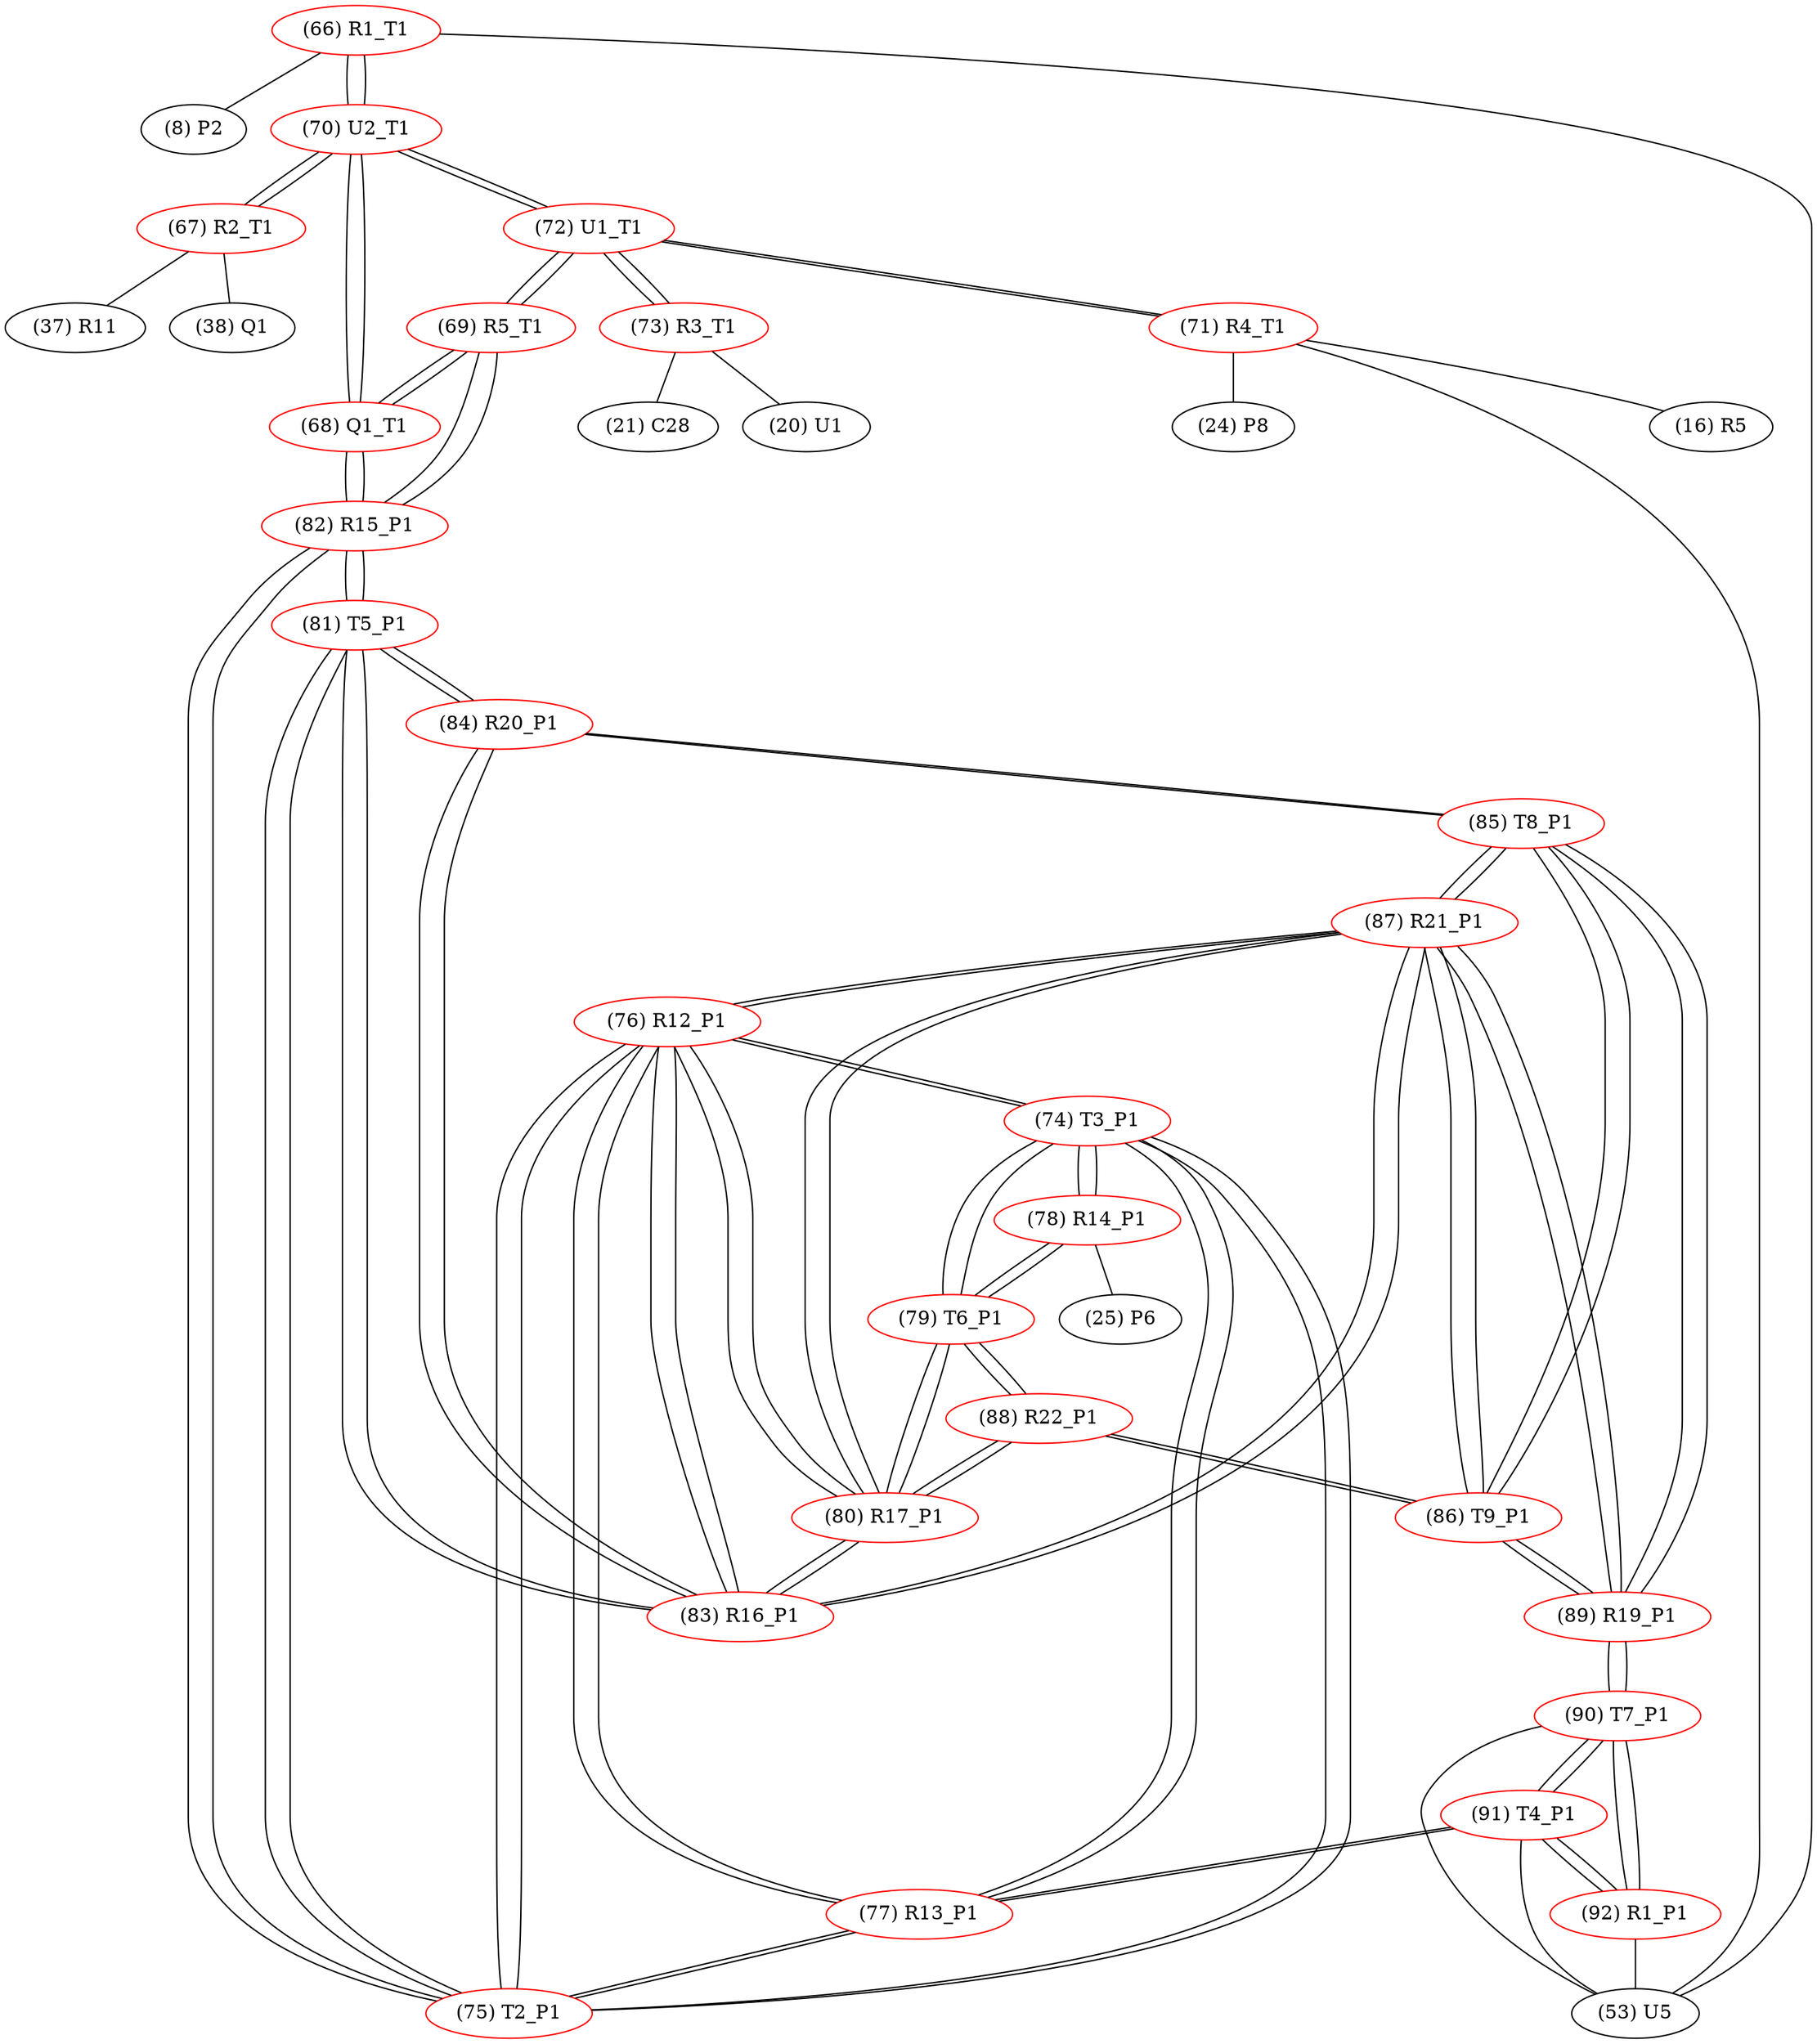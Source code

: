 graph {
	66 [label="(66) R1_T1" color=red]
	8 [label="(8) P2"]
	53 [label="(53) U5"]
	70 [label="(70) U2_T1"]
	67 [label="(67) R2_T1" color=red]
	37 [label="(37) R11"]
	38 [label="(38) Q1"]
	70 [label="(70) U2_T1"]
	68 [label="(68) Q1_T1" color=red]
	70 [label="(70) U2_T1"]
	82 [label="(82) R15_P1"]
	69 [label="(69) R5_T1"]
	69 [label="(69) R5_T1" color=red]
	72 [label="(72) U1_T1"]
	82 [label="(82) R15_P1"]
	68 [label="(68) Q1_T1"]
	70 [label="(70) U2_T1" color=red]
	67 [label="(67) R2_T1"]
	72 [label="(72) U1_T1"]
	66 [label="(66) R1_T1"]
	68 [label="(68) Q1_T1"]
	71 [label="(71) R4_T1" color=red]
	16 [label="(16) R5"]
	24 [label="(24) P8"]
	53 [label="(53) U5"]
	72 [label="(72) U1_T1"]
	72 [label="(72) U1_T1" color=red]
	73 [label="(73) R3_T1"]
	71 [label="(71) R4_T1"]
	70 [label="(70) U2_T1"]
	69 [label="(69) R5_T1"]
	73 [label="(73) R3_T1" color=red]
	20 [label="(20) U1"]
	21 [label="(21) C28"]
	72 [label="(72) U1_T1"]
	74 [label="(74) T3_P1" color=red]
	78 [label="(78) R14_P1"]
	79 [label="(79) T6_P1"]
	77 [label="(77) R13_P1"]
	76 [label="(76) R12_P1"]
	75 [label="(75) T2_P1"]
	75 [label="(75) T2_P1" color=red]
	77 [label="(77) R13_P1"]
	74 [label="(74) T3_P1"]
	76 [label="(76) R12_P1"]
	81 [label="(81) T5_P1"]
	82 [label="(82) R15_P1"]
	76 [label="(76) R12_P1" color=red]
	87 [label="(87) R21_P1"]
	83 [label="(83) R16_P1"]
	80 [label="(80) R17_P1"]
	77 [label="(77) R13_P1"]
	74 [label="(74) T3_P1"]
	75 [label="(75) T2_P1"]
	77 [label="(77) R13_P1" color=red]
	91 [label="(91) T4_P1"]
	74 [label="(74) T3_P1"]
	76 [label="(76) R12_P1"]
	75 [label="(75) T2_P1"]
	78 [label="(78) R14_P1" color=red]
	25 [label="(25) P6"]
	74 [label="(74) T3_P1"]
	79 [label="(79) T6_P1"]
	79 [label="(79) T6_P1" color=red]
	78 [label="(78) R14_P1"]
	74 [label="(74) T3_P1"]
	88 [label="(88) R22_P1"]
	80 [label="(80) R17_P1"]
	80 [label="(80) R17_P1" color=red]
	87 [label="(87) R21_P1"]
	83 [label="(83) R16_P1"]
	76 [label="(76) R12_P1"]
	88 [label="(88) R22_P1"]
	79 [label="(79) T6_P1"]
	81 [label="(81) T5_P1" color=red]
	75 [label="(75) T2_P1"]
	82 [label="(82) R15_P1"]
	83 [label="(83) R16_P1"]
	84 [label="(84) R20_P1"]
	82 [label="(82) R15_P1" color=red]
	69 [label="(69) R5_T1"]
	68 [label="(68) Q1_T1"]
	75 [label="(75) T2_P1"]
	81 [label="(81) T5_P1"]
	83 [label="(83) R16_P1" color=red]
	87 [label="(87) R21_P1"]
	76 [label="(76) R12_P1"]
	80 [label="(80) R17_P1"]
	81 [label="(81) T5_P1"]
	84 [label="(84) R20_P1"]
	84 [label="(84) R20_P1" color=red]
	85 [label="(85) T8_P1"]
	83 [label="(83) R16_P1"]
	81 [label="(81) T5_P1"]
	85 [label="(85) T8_P1" color=red]
	86 [label="(86) T9_P1"]
	87 [label="(87) R21_P1"]
	89 [label="(89) R19_P1"]
	84 [label="(84) R20_P1"]
	86 [label="(86) T9_P1" color=red]
	88 [label="(88) R22_P1"]
	87 [label="(87) R21_P1"]
	85 [label="(85) T8_P1"]
	89 [label="(89) R19_P1"]
	87 [label="(87) R21_P1" color=red]
	83 [label="(83) R16_P1"]
	76 [label="(76) R12_P1"]
	80 [label="(80) R17_P1"]
	86 [label="(86) T9_P1"]
	85 [label="(85) T8_P1"]
	89 [label="(89) R19_P1"]
	88 [label="(88) R22_P1" color=red]
	86 [label="(86) T9_P1"]
	79 [label="(79) T6_P1"]
	80 [label="(80) R17_P1"]
	89 [label="(89) R19_P1" color=red]
	86 [label="(86) T9_P1"]
	87 [label="(87) R21_P1"]
	85 [label="(85) T8_P1"]
	90 [label="(90) T7_P1"]
	90 [label="(90) T7_P1" color=red]
	92 [label="(92) R1_P1"]
	91 [label="(91) T4_P1"]
	53 [label="(53) U5"]
	89 [label="(89) R19_P1"]
	91 [label="(91) T4_P1" color=red]
	77 [label="(77) R13_P1"]
	92 [label="(92) R1_P1"]
	90 [label="(90) T7_P1"]
	53 [label="(53) U5"]
	92 [label="(92) R1_P1" color=red]
	91 [label="(91) T4_P1"]
	90 [label="(90) T7_P1"]
	53 [label="(53) U5"]
	66 -- 8
	66 -- 53
	66 -- 70
	67 -- 37
	67 -- 38
	67 -- 70
	68 -- 70
	68 -- 82
	68 -- 69
	69 -- 72
	69 -- 82
	69 -- 68
	70 -- 67
	70 -- 72
	70 -- 66
	70 -- 68
	71 -- 16
	71 -- 24
	71 -- 53
	71 -- 72
	72 -- 73
	72 -- 71
	72 -- 70
	72 -- 69
	73 -- 20
	73 -- 21
	73 -- 72
	74 -- 78
	74 -- 79
	74 -- 77
	74 -- 76
	74 -- 75
	75 -- 77
	75 -- 74
	75 -- 76
	75 -- 81
	75 -- 82
	76 -- 87
	76 -- 83
	76 -- 80
	76 -- 77
	76 -- 74
	76 -- 75
	77 -- 91
	77 -- 74
	77 -- 76
	77 -- 75
	78 -- 25
	78 -- 74
	78 -- 79
	79 -- 78
	79 -- 74
	79 -- 88
	79 -- 80
	80 -- 87
	80 -- 83
	80 -- 76
	80 -- 88
	80 -- 79
	81 -- 75
	81 -- 82
	81 -- 83
	81 -- 84
	82 -- 69
	82 -- 68
	82 -- 75
	82 -- 81
	83 -- 87
	83 -- 76
	83 -- 80
	83 -- 81
	83 -- 84
	84 -- 85
	84 -- 83
	84 -- 81
	85 -- 86
	85 -- 87
	85 -- 89
	85 -- 84
	86 -- 88
	86 -- 87
	86 -- 85
	86 -- 89
	87 -- 83
	87 -- 76
	87 -- 80
	87 -- 86
	87 -- 85
	87 -- 89
	88 -- 86
	88 -- 79
	88 -- 80
	89 -- 86
	89 -- 87
	89 -- 85
	89 -- 90
	90 -- 92
	90 -- 91
	90 -- 53
	90 -- 89
	91 -- 77
	91 -- 92
	91 -- 90
	91 -- 53
	92 -- 91
	92 -- 90
	92 -- 53
}